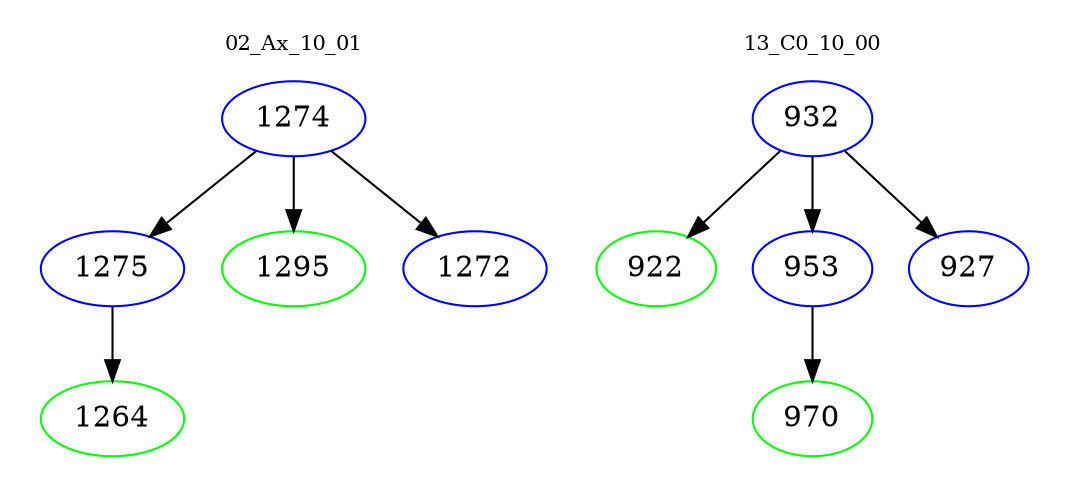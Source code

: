 digraph{
subgraph cluster_0 {
color = white
label = "02_Ax_10_01";
fontsize=10;
T0_1274 [label="1274", color="blue"]
T0_1274 -> T0_1275 [color="black"]
T0_1275 [label="1275", color="blue"]
T0_1275 -> T0_1264 [color="black"]
T0_1264 [label="1264", color="green"]
T0_1274 -> T0_1295 [color="black"]
T0_1295 [label="1295", color="green"]
T0_1274 -> T0_1272 [color="black"]
T0_1272 [label="1272", color="blue"]
}
subgraph cluster_1 {
color = white
label = "13_C0_10_00";
fontsize=10;
T1_932 [label="932", color="blue"]
T1_932 -> T1_922 [color="black"]
T1_922 [label="922", color="green"]
T1_932 -> T1_953 [color="black"]
T1_953 [label="953", color="blue"]
T1_953 -> T1_970 [color="black"]
T1_970 [label="970", color="green"]
T1_932 -> T1_927 [color="black"]
T1_927 [label="927", color="blue"]
}
}
